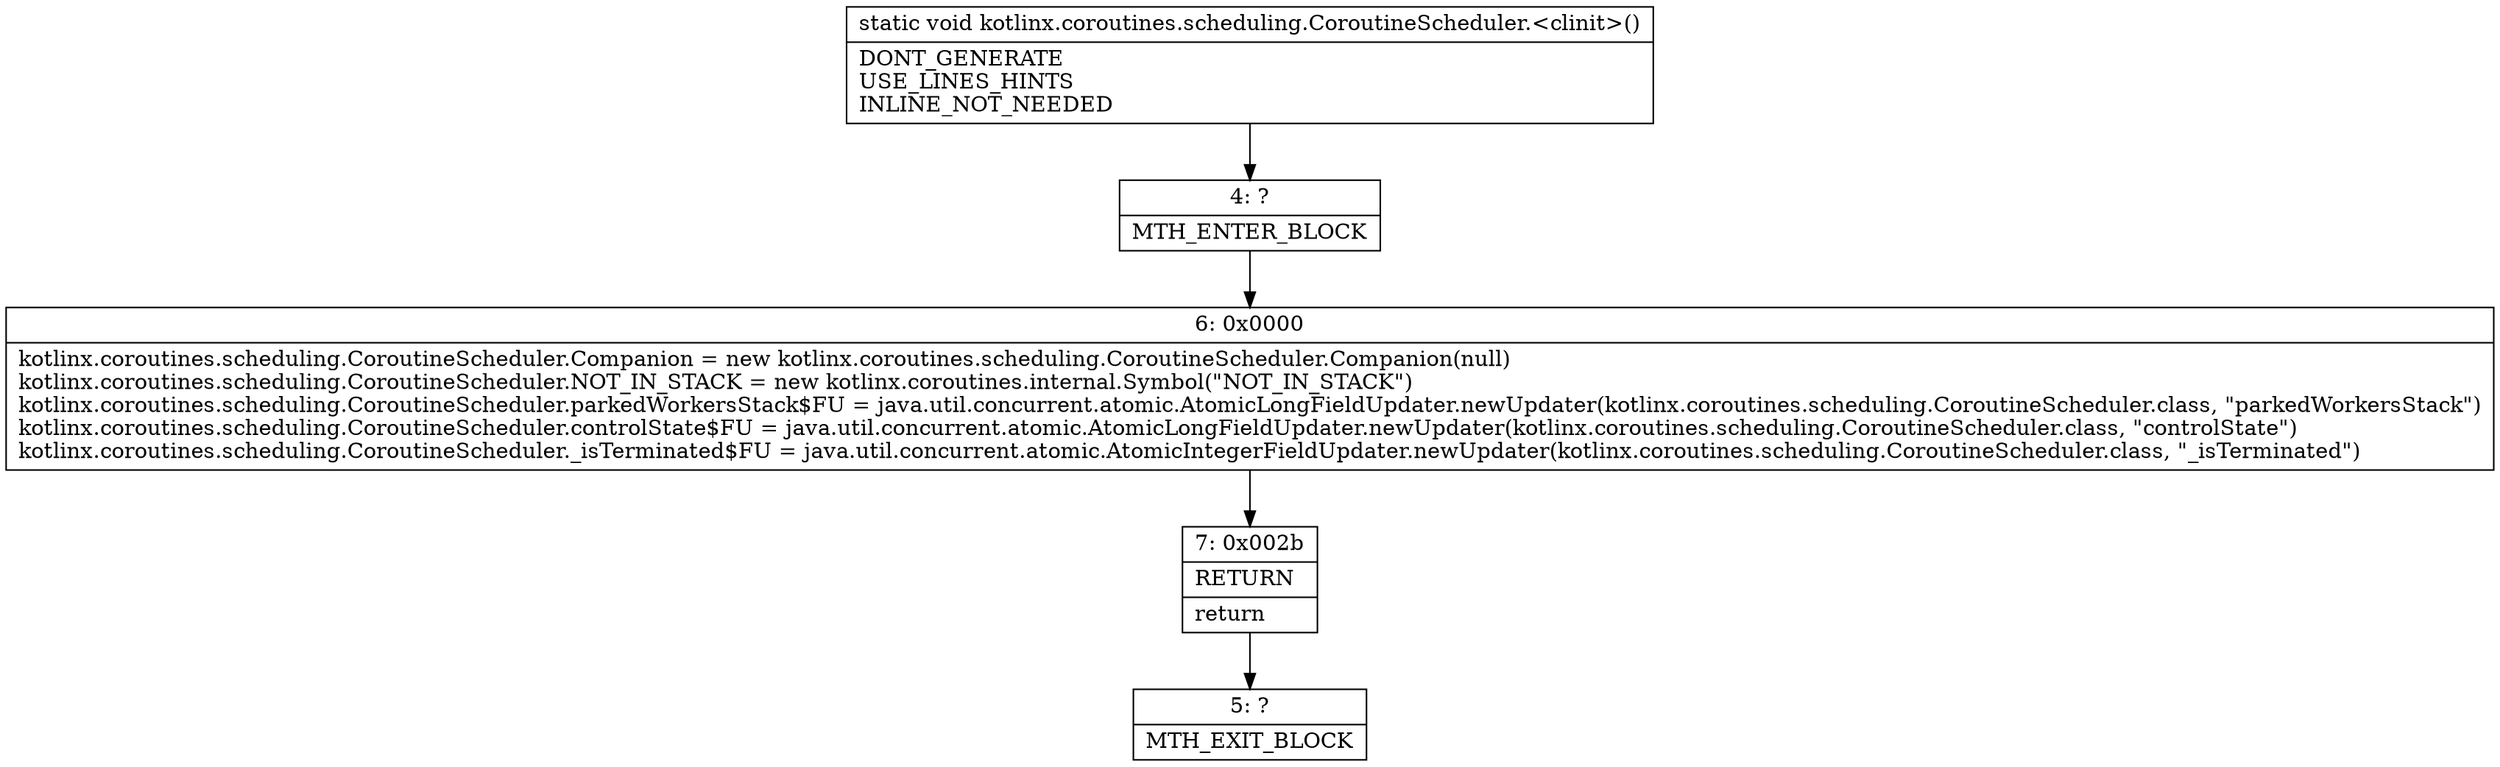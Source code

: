 digraph "CFG forkotlinx.coroutines.scheduling.CoroutineScheduler.\<clinit\>()V" {
Node_4 [shape=record,label="{4\:\ ?|MTH_ENTER_BLOCK\l}"];
Node_6 [shape=record,label="{6\:\ 0x0000|kotlinx.coroutines.scheduling.CoroutineScheduler.Companion = new kotlinx.coroutines.scheduling.CoroutineScheduler.Companion(null)\lkotlinx.coroutines.scheduling.CoroutineScheduler.NOT_IN_STACK = new kotlinx.coroutines.internal.Symbol(\"NOT_IN_STACK\")\lkotlinx.coroutines.scheduling.CoroutineScheduler.parkedWorkersStack$FU = java.util.concurrent.atomic.AtomicLongFieldUpdater.newUpdater(kotlinx.coroutines.scheduling.CoroutineScheduler.class, \"parkedWorkersStack\")\lkotlinx.coroutines.scheduling.CoroutineScheduler.controlState$FU = java.util.concurrent.atomic.AtomicLongFieldUpdater.newUpdater(kotlinx.coroutines.scheduling.CoroutineScheduler.class, \"controlState\")\lkotlinx.coroutines.scheduling.CoroutineScheduler._isTerminated$FU = java.util.concurrent.atomic.AtomicIntegerFieldUpdater.newUpdater(kotlinx.coroutines.scheduling.CoroutineScheduler.class, \"_isTerminated\")\l}"];
Node_7 [shape=record,label="{7\:\ 0x002b|RETURN\l|return\l}"];
Node_5 [shape=record,label="{5\:\ ?|MTH_EXIT_BLOCK\l}"];
MethodNode[shape=record,label="{static void kotlinx.coroutines.scheduling.CoroutineScheduler.\<clinit\>()  | DONT_GENERATE\lUSE_LINES_HINTS\lINLINE_NOT_NEEDED\l}"];
MethodNode -> Node_4;Node_4 -> Node_6;
Node_6 -> Node_7;
Node_7 -> Node_5;
}

